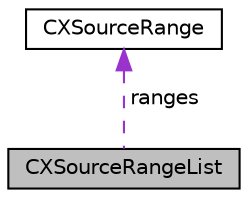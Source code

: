 digraph "CXSourceRangeList"
{
  edge [fontname="Helvetica",fontsize="10",labelfontname="Helvetica",labelfontsize="10"];
  node [fontname="Helvetica",fontsize="10",shape=record];
  Node1 [label="CXSourceRangeList",height=0.2,width=0.4,color="black", fillcolor="grey75", style="filled", fontcolor="black"];
  Node2 -> Node1 [dir="back",color="darkorchid3",fontsize="10",style="dashed",label=" ranges" ,fontname="Helvetica"];
  Node2 [label="CXSourceRange",height=0.2,width=0.4,color="black", fillcolor="white", style="filled",URL="$structCXSourceRange.html",tooltip="Identifies a half-open character range in the source code. "];
}

